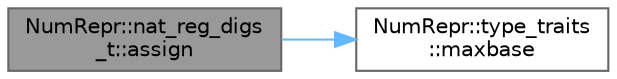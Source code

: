 digraph "NumRepr::nat_reg_digs_t::assign"
{
 // INTERACTIVE_SVG=YES
 // LATEX_PDF_SIZE
  bgcolor="transparent";
  edge [fontname=Helvetica,fontsize=10,labelfontname=Helvetica,labelfontsize=10];
  node [fontname=Helvetica,fontsize=10,shape=box,height=0.2,width=0.4];
  rankdir="LR";
  Node1 [label="NumRepr::nat_reg_digs\l_t::assign",height=0.2,width=0.4,color="gray40", fillcolor="grey60", style="filled", fontcolor="black",tooltip="OPERACION COPIA DESDE UN ENTERO (CONVERSION A LA BASE B) A UN BASE_T."];
  Node1 -> Node2 [color="steelblue1",style="solid"];
  Node2 [label="NumRepr::type_traits\l::maxbase",height=0.2,width=0.4,color="grey40", fillcolor="white", style="filled",URL="$namespace_num_repr_1_1type__traits.html#a4f0f4b9cd9964b406c8299bcbd74f506",tooltip=" "];
}
